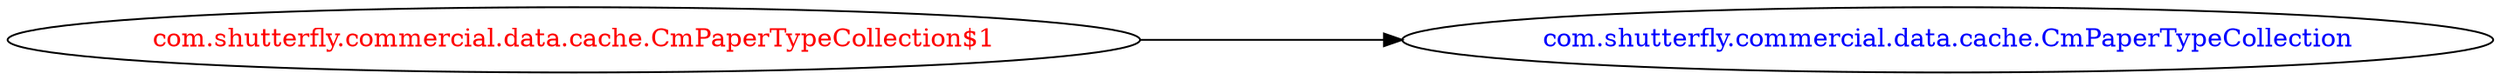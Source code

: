 digraph dependencyGraph {
 concentrate=true;
 ranksep="2.0";
 rankdir="LR"; 
 splines="ortho";
"com.shutterfly.commercial.data.cache.CmPaperTypeCollection$1" [fontcolor="red"];
"com.shutterfly.commercial.data.cache.CmPaperTypeCollection" [ fontcolor="blue" ];
"com.shutterfly.commercial.data.cache.CmPaperTypeCollection$1"->"com.shutterfly.commercial.data.cache.CmPaperTypeCollection";
}